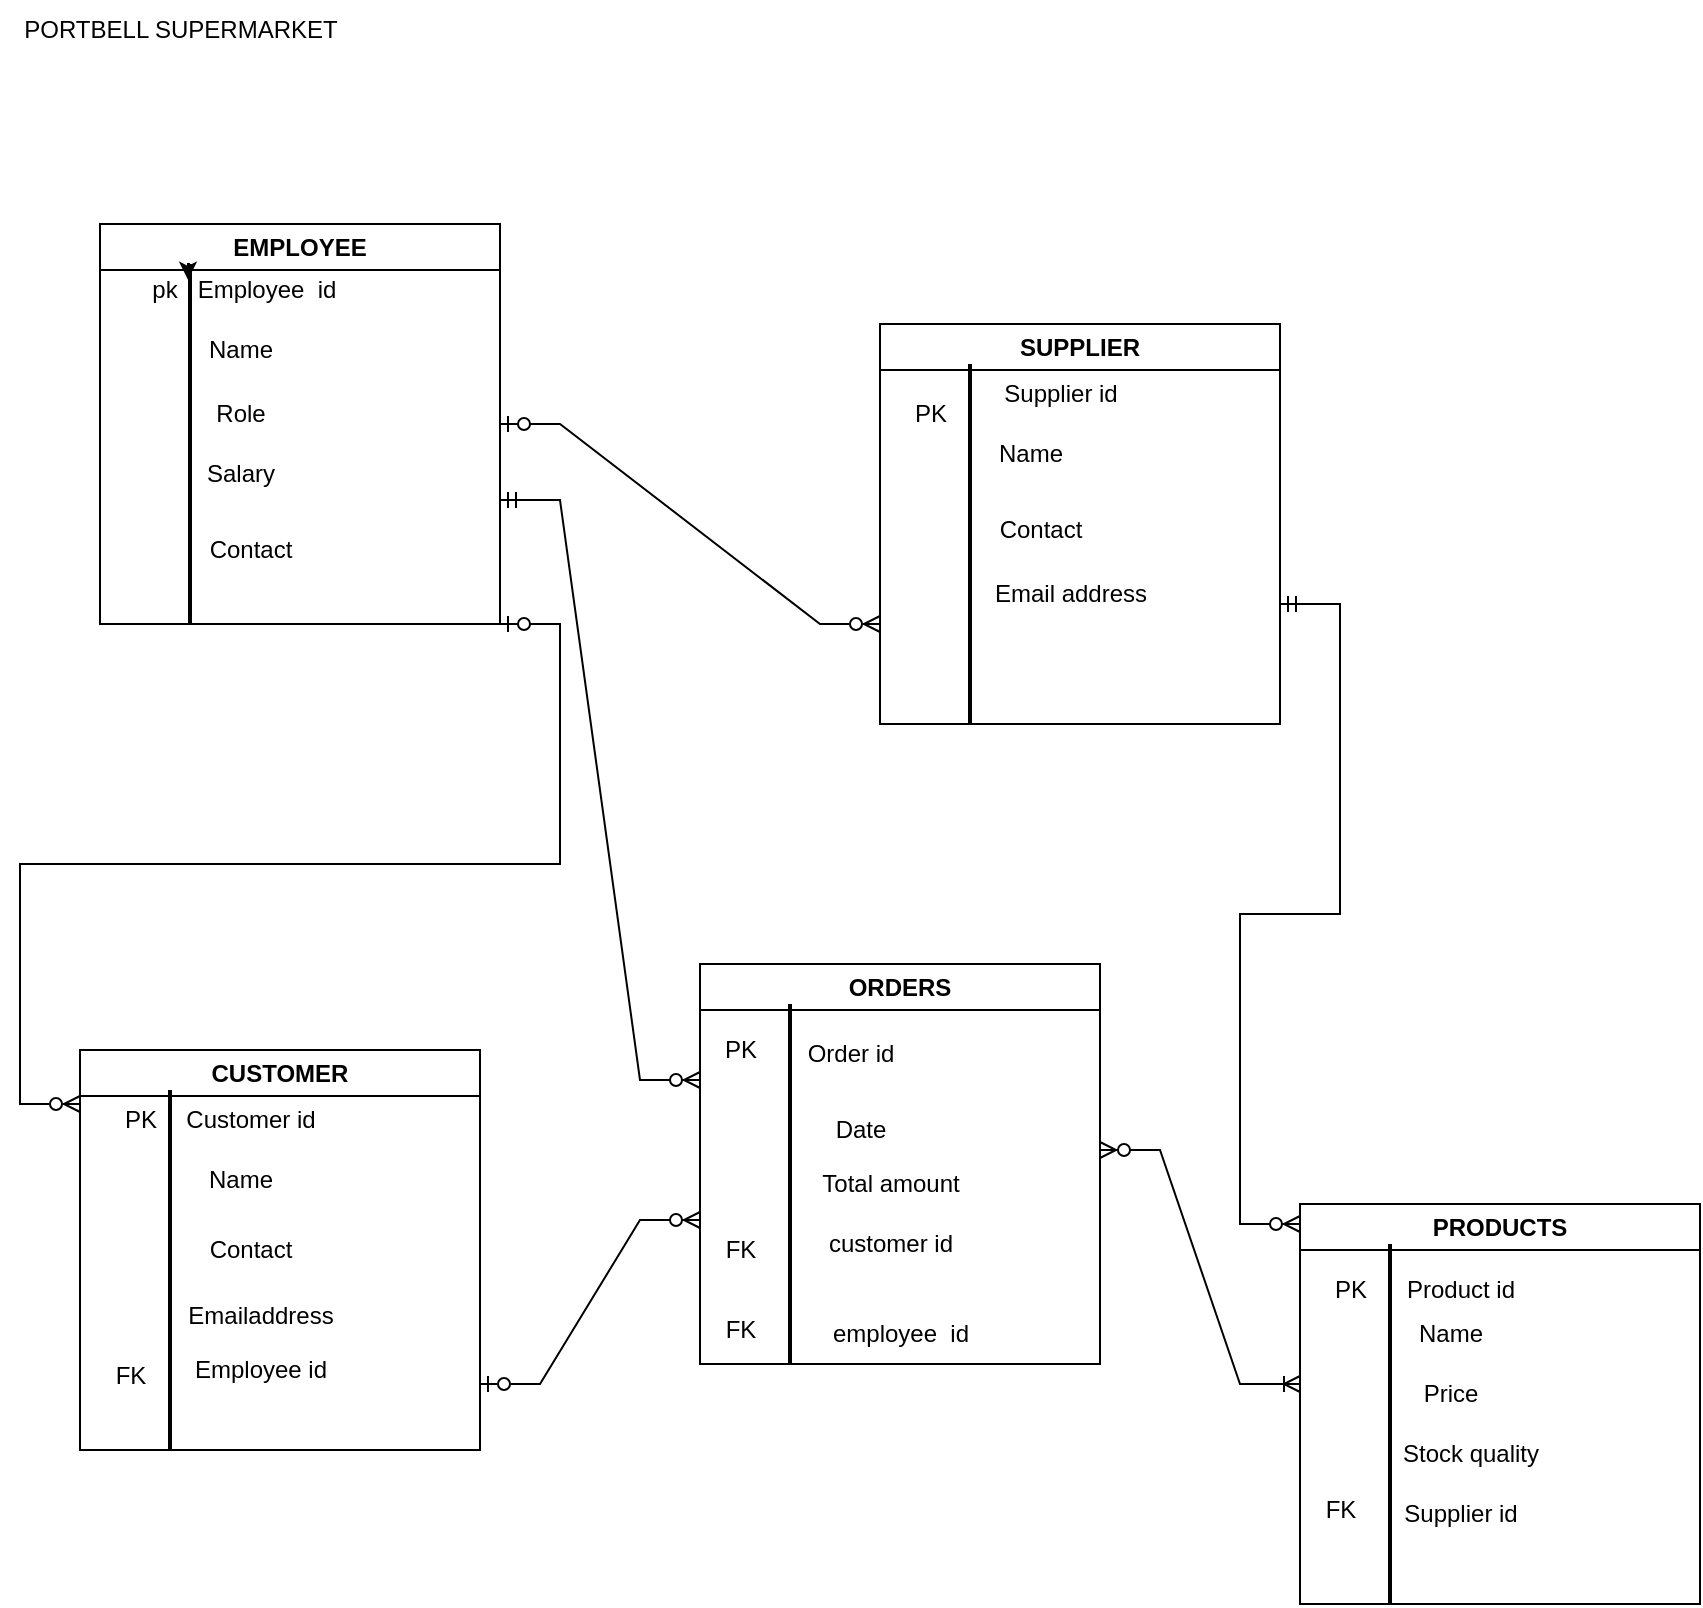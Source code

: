 <mxfile version="26.0.9">
  <diagram name="Page-1" id="f-5dMOO15jSucIWZX_fJ">
    <mxGraphModel dx="2204" dy="1764" grid="1" gridSize="10" guides="1" tooltips="1" connect="1" arrows="1" fold="1" page="1" pageScale="1" pageWidth="850" pageHeight="1100" math="0" shadow="0">
      <root>
        <mxCell id="0" />
        <mxCell id="1" parent="0" />
        <mxCell id="t8_BjcxqpDfsJ_-lMbPJ-18" value="EMPLOYEE" style="swimlane;whiteSpace=wrap;html=1;" parent="1" vertex="1">
          <mxGeometry x="30" y="-10" width="200" height="200" as="geometry">
            <mxRectangle x="60" y="40" width="110" height="30" as="alternateBounds" />
          </mxGeometry>
        </mxCell>
        <mxCell id="t8_BjcxqpDfsJ_-lMbPJ-20" value="&amp;nbsp;pk&amp;nbsp; &amp;nbsp;Employee&amp;nbsp; id" style="text;html=1;align=center;verticalAlign=middle;resizable=0;points=[];autosize=1;strokeColor=none;fillColor=none;" parent="t8_BjcxqpDfsJ_-lMbPJ-18" vertex="1">
          <mxGeometry x="10" y="18" width="120" height="30" as="geometry" />
        </mxCell>
        <mxCell id="t8_BjcxqpDfsJ_-lMbPJ-21" value="" style="line;strokeWidth=2;direction=south;html=1;" parent="t8_BjcxqpDfsJ_-lMbPJ-18" vertex="1">
          <mxGeometry x="40" y="20" width="10" height="180" as="geometry" />
        </mxCell>
        <mxCell id="t8_BjcxqpDfsJ_-lMbPJ-22" value="Name" style="text;html=1;align=center;verticalAlign=middle;resizable=0;points=[];autosize=1;strokeColor=none;fillColor=none;" parent="t8_BjcxqpDfsJ_-lMbPJ-18" vertex="1">
          <mxGeometry x="40" y="48" width="60" height="30" as="geometry" />
        </mxCell>
        <mxCell id="t8_BjcxqpDfsJ_-lMbPJ-24" value="Role" style="text;html=1;align=center;verticalAlign=middle;resizable=0;points=[];autosize=1;strokeColor=none;fillColor=none;" parent="t8_BjcxqpDfsJ_-lMbPJ-18" vertex="1">
          <mxGeometry x="45" y="80" width="50" height="30" as="geometry" />
        </mxCell>
        <mxCell id="t8_BjcxqpDfsJ_-lMbPJ-25" value="Salary" style="text;html=1;align=center;verticalAlign=middle;resizable=0;points=[];autosize=1;strokeColor=none;fillColor=none;" parent="t8_BjcxqpDfsJ_-lMbPJ-18" vertex="1">
          <mxGeometry x="40" y="110" width="60" height="30" as="geometry" />
        </mxCell>
        <mxCell id="t8_BjcxqpDfsJ_-lMbPJ-26" value="Contact" style="text;html=1;align=center;verticalAlign=middle;resizable=0;points=[];autosize=1;strokeColor=none;fillColor=none;" parent="t8_BjcxqpDfsJ_-lMbPJ-18" vertex="1">
          <mxGeometry x="45" y="148" width="60" height="30" as="geometry" />
        </mxCell>
        <mxCell id="htDClCVsJIGm92i_1OlT-2" style="edgeStyle=orthogonalEdgeStyle;rounded=0;orthogonalLoop=1;jettySize=auto;html=1;exitX=0;exitY=0.5;exitDx=0;exitDy=0;exitPerimeter=0;entryX=0.044;entryY=0.6;entryDx=0;entryDy=0;entryPerimeter=0;" edge="1" parent="t8_BjcxqpDfsJ_-lMbPJ-18" source="t8_BjcxqpDfsJ_-lMbPJ-21" target="t8_BjcxqpDfsJ_-lMbPJ-21">
          <mxGeometry relative="1" as="geometry" />
        </mxCell>
        <mxCell id="t8_BjcxqpDfsJ_-lMbPJ-27" value="CUSTOMER" style="swimlane;whiteSpace=wrap;html=1;" parent="1" vertex="1">
          <mxGeometry x="20" y="403" width="200" height="200" as="geometry" />
        </mxCell>
        <mxCell id="t8_BjcxqpDfsJ_-lMbPJ-28" value="" style="line;strokeWidth=2;direction=south;html=1;" parent="t8_BjcxqpDfsJ_-lMbPJ-27" vertex="1">
          <mxGeometry x="40" y="20" width="10" height="180" as="geometry" />
        </mxCell>
        <mxCell id="t8_BjcxqpDfsJ_-lMbPJ-29" value="PK" style="text;html=1;align=center;verticalAlign=middle;resizable=0;points=[];autosize=1;strokeColor=none;fillColor=none;" parent="t8_BjcxqpDfsJ_-lMbPJ-27" vertex="1">
          <mxGeometry x="10" y="20" width="40" height="30" as="geometry" />
        </mxCell>
        <mxCell id="t8_BjcxqpDfsJ_-lMbPJ-30" value="Customer id" style="text;html=1;align=center;verticalAlign=middle;resizable=0;points=[];autosize=1;strokeColor=none;fillColor=none;" parent="t8_BjcxqpDfsJ_-lMbPJ-27" vertex="1">
          <mxGeometry x="40" y="20" width="90" height="30" as="geometry" />
        </mxCell>
        <mxCell id="t8_BjcxqpDfsJ_-lMbPJ-31" value="Name" style="text;html=1;align=center;verticalAlign=middle;resizable=0;points=[];autosize=1;strokeColor=none;fillColor=none;" parent="t8_BjcxqpDfsJ_-lMbPJ-27" vertex="1">
          <mxGeometry x="50" y="50" width="60" height="30" as="geometry" />
        </mxCell>
        <mxCell id="t8_BjcxqpDfsJ_-lMbPJ-35" value="Emailaddress" style="text;html=1;align=center;verticalAlign=middle;resizable=0;points=[];autosize=1;strokeColor=none;fillColor=none;" parent="t8_BjcxqpDfsJ_-lMbPJ-27" vertex="1">
          <mxGeometry x="40" y="118" width="100" height="30" as="geometry" />
        </mxCell>
        <mxCell id="t8_BjcxqpDfsJ_-lMbPJ-47" value="Employee id" style="text;html=1;align=center;verticalAlign=middle;resizable=0;points=[];autosize=1;strokeColor=none;fillColor=none;" parent="t8_BjcxqpDfsJ_-lMbPJ-27" vertex="1">
          <mxGeometry x="45" y="145" width="90" height="30" as="geometry" />
        </mxCell>
        <mxCell id="t8_BjcxqpDfsJ_-lMbPJ-32" value="Contact" style="text;html=1;align=center;verticalAlign=middle;resizable=0;points=[];autosize=1;strokeColor=none;fillColor=none;" parent="t8_BjcxqpDfsJ_-lMbPJ-27" vertex="1">
          <mxGeometry x="55" y="85" width="60" height="30" as="geometry" />
        </mxCell>
        <mxCell id="t8_BjcxqpDfsJ_-lMbPJ-46" value="FK" style="text;html=1;align=center;verticalAlign=middle;resizable=0;points=[];autosize=1;strokeColor=none;fillColor=none;" parent="t8_BjcxqpDfsJ_-lMbPJ-27" vertex="1">
          <mxGeometry x="5" y="148" width="40" height="30" as="geometry" />
        </mxCell>
        <mxCell id="t8_BjcxqpDfsJ_-lMbPJ-36" value="SUPPLIER" style="swimlane;whiteSpace=wrap;html=1;" parent="1" vertex="1">
          <mxGeometry x="420" y="40" width="200" height="200" as="geometry" />
        </mxCell>
        <mxCell id="t8_BjcxqpDfsJ_-lMbPJ-37" value="" style="line;strokeWidth=2;direction=south;html=1;" parent="t8_BjcxqpDfsJ_-lMbPJ-36" vertex="1">
          <mxGeometry x="40" y="20" width="10" height="180" as="geometry" />
        </mxCell>
        <mxCell id="t8_BjcxqpDfsJ_-lMbPJ-38" value="PK" style="text;html=1;align=center;verticalAlign=middle;resizable=0;points=[];autosize=1;strokeColor=none;fillColor=none;" parent="t8_BjcxqpDfsJ_-lMbPJ-36" vertex="1">
          <mxGeometry x="5" y="30" width="40" height="30" as="geometry" />
        </mxCell>
        <mxCell id="t8_BjcxqpDfsJ_-lMbPJ-39" value="Supplier id" style="text;html=1;align=center;verticalAlign=middle;resizable=0;points=[];autosize=1;strokeColor=none;fillColor=none;" parent="t8_BjcxqpDfsJ_-lMbPJ-36" vertex="1">
          <mxGeometry x="50" y="20" width="80" height="30" as="geometry" />
        </mxCell>
        <mxCell id="t8_BjcxqpDfsJ_-lMbPJ-40" value="Name" style="text;html=1;align=center;verticalAlign=middle;resizable=0;points=[];autosize=1;strokeColor=none;fillColor=none;" parent="t8_BjcxqpDfsJ_-lMbPJ-36" vertex="1">
          <mxGeometry x="45" y="50" width="60" height="30" as="geometry" />
        </mxCell>
        <mxCell id="t8_BjcxqpDfsJ_-lMbPJ-42" value="Email address" style="text;html=1;align=center;verticalAlign=middle;resizable=0;points=[];autosize=1;strokeColor=none;fillColor=none;" parent="t8_BjcxqpDfsJ_-lMbPJ-36" vertex="1">
          <mxGeometry x="45" y="120" width="100" height="30" as="geometry" />
        </mxCell>
        <mxCell id="t8_BjcxqpDfsJ_-lMbPJ-41" value="Contact" style="text;html=1;align=center;verticalAlign=middle;resizable=0;points=[];autosize=1;strokeColor=none;fillColor=none;" parent="1" vertex="1">
          <mxGeometry x="470" y="128" width="60" height="30" as="geometry" />
        </mxCell>
        <mxCell id="t8_BjcxqpDfsJ_-lMbPJ-44" value="ORDERS" style="swimlane;whiteSpace=wrap;html=1;" parent="1" vertex="1">
          <mxGeometry x="330" y="360" width="200" height="200" as="geometry" />
        </mxCell>
        <mxCell id="t8_BjcxqpDfsJ_-lMbPJ-45" value="" style="line;strokeWidth=2;direction=south;html=1;" parent="t8_BjcxqpDfsJ_-lMbPJ-44" vertex="1">
          <mxGeometry x="40" y="20" width="10" height="180" as="geometry" />
        </mxCell>
        <mxCell id="t8_BjcxqpDfsJ_-lMbPJ-49" value="Order id" style="text;html=1;align=center;verticalAlign=middle;resizable=0;points=[];autosize=1;strokeColor=none;fillColor=none;" parent="t8_BjcxqpDfsJ_-lMbPJ-44" vertex="1">
          <mxGeometry x="40" y="30" width="70" height="30" as="geometry" />
        </mxCell>
        <mxCell id="t8_BjcxqpDfsJ_-lMbPJ-51" value="Total amount" style="text;html=1;align=center;verticalAlign=middle;resizable=0;points=[];autosize=1;strokeColor=none;fillColor=none;" parent="t8_BjcxqpDfsJ_-lMbPJ-44" vertex="1">
          <mxGeometry x="50" y="95" width="90" height="30" as="geometry" />
        </mxCell>
        <mxCell id="t8_BjcxqpDfsJ_-lMbPJ-52" value="customer id" style="text;html=1;align=center;verticalAlign=middle;resizable=0;points=[];autosize=1;strokeColor=none;fillColor=none;" parent="t8_BjcxqpDfsJ_-lMbPJ-44" vertex="1">
          <mxGeometry x="50" y="125" width="90" height="30" as="geometry" />
        </mxCell>
        <mxCell id="t8_BjcxqpDfsJ_-lMbPJ-53" value="employee&amp;nbsp; id" style="text;html=1;align=center;verticalAlign=middle;resizable=0;points=[];autosize=1;strokeColor=none;fillColor=none;" parent="t8_BjcxqpDfsJ_-lMbPJ-44" vertex="1">
          <mxGeometry x="55" y="170" width="90" height="30" as="geometry" />
        </mxCell>
        <mxCell id="t8_BjcxqpDfsJ_-lMbPJ-48" value="PK" style="text;html=1;align=center;verticalAlign=middle;resizable=0;points=[];autosize=1;strokeColor=none;fillColor=none;" parent="1" vertex="1">
          <mxGeometry x="330" y="388" width="40" height="30" as="geometry" />
        </mxCell>
        <mxCell id="t8_BjcxqpDfsJ_-lMbPJ-50" value="Date" style="text;html=1;align=center;verticalAlign=middle;resizable=0;points=[];autosize=1;strokeColor=none;fillColor=none;" parent="1" vertex="1">
          <mxGeometry x="385" y="428" width="50" height="30" as="geometry" />
        </mxCell>
        <mxCell id="t8_BjcxqpDfsJ_-lMbPJ-54" value="FK" style="text;html=1;align=center;verticalAlign=middle;resizable=0;points=[];autosize=1;strokeColor=none;fillColor=none;" parent="1" vertex="1">
          <mxGeometry x="330" y="488" width="40" height="30" as="geometry" />
        </mxCell>
        <mxCell id="t8_BjcxqpDfsJ_-lMbPJ-56" value="FK" style="text;html=1;align=center;verticalAlign=middle;resizable=0;points=[];autosize=1;strokeColor=none;fillColor=none;" parent="1" vertex="1">
          <mxGeometry x="330" y="528" width="40" height="30" as="geometry" />
        </mxCell>
        <mxCell id="t8_BjcxqpDfsJ_-lMbPJ-57" value="PRODUCTS" style="swimlane;whiteSpace=wrap;html=1;" parent="1" vertex="1">
          <mxGeometry x="630" y="480" width="200" height="200" as="geometry" />
        </mxCell>
        <mxCell id="t8_BjcxqpDfsJ_-lMbPJ-58" value="" style="line;strokeWidth=2;direction=south;html=1;" parent="t8_BjcxqpDfsJ_-lMbPJ-57" vertex="1">
          <mxGeometry x="40" y="20" width="10" height="180" as="geometry" />
        </mxCell>
        <mxCell id="t8_BjcxqpDfsJ_-lMbPJ-59" value="PK" style="text;html=1;align=center;verticalAlign=middle;resizable=0;points=[];autosize=1;strokeColor=none;fillColor=none;" parent="t8_BjcxqpDfsJ_-lMbPJ-57" vertex="1">
          <mxGeometry x="5" y="28" width="40" height="30" as="geometry" />
        </mxCell>
        <mxCell id="t8_BjcxqpDfsJ_-lMbPJ-62" value="Product id" style="text;html=1;align=center;verticalAlign=middle;resizable=0;points=[];autosize=1;strokeColor=none;fillColor=none;" parent="t8_BjcxqpDfsJ_-lMbPJ-57" vertex="1">
          <mxGeometry x="40" y="28" width="80" height="30" as="geometry" />
        </mxCell>
        <mxCell id="t8_BjcxqpDfsJ_-lMbPJ-63" value="Name" style="text;html=1;align=center;verticalAlign=middle;resizable=0;points=[];autosize=1;strokeColor=none;fillColor=none;" parent="t8_BjcxqpDfsJ_-lMbPJ-57" vertex="1">
          <mxGeometry x="45" y="50" width="60" height="30" as="geometry" />
        </mxCell>
        <mxCell id="t8_BjcxqpDfsJ_-lMbPJ-65" value="Price" style="text;html=1;align=center;verticalAlign=middle;resizable=0;points=[];autosize=1;strokeColor=none;fillColor=none;" parent="t8_BjcxqpDfsJ_-lMbPJ-57" vertex="1">
          <mxGeometry x="50" y="80" width="50" height="30" as="geometry" />
        </mxCell>
        <mxCell id="t8_BjcxqpDfsJ_-lMbPJ-64" value="Stock quality" style="text;html=1;align=center;verticalAlign=middle;resizable=0;points=[];autosize=1;strokeColor=none;fillColor=none;" parent="t8_BjcxqpDfsJ_-lMbPJ-57" vertex="1">
          <mxGeometry x="40" y="110" width="90" height="30" as="geometry" />
        </mxCell>
        <mxCell id="t8_BjcxqpDfsJ_-lMbPJ-66" value="Supplier id" style="text;html=1;align=center;verticalAlign=middle;resizable=0;points=[];autosize=1;strokeColor=none;fillColor=none;" parent="t8_BjcxqpDfsJ_-lMbPJ-57" vertex="1">
          <mxGeometry x="40" y="140" width="80" height="30" as="geometry" />
        </mxCell>
        <mxCell id="t8_BjcxqpDfsJ_-lMbPJ-67" value="FK" style="text;html=1;align=center;verticalAlign=middle;resizable=0;points=[];autosize=1;strokeColor=none;fillColor=none;" parent="1" vertex="1">
          <mxGeometry x="630" y="618" width="40" height="30" as="geometry" />
        </mxCell>
        <mxCell id="t8_BjcxqpDfsJ_-lMbPJ-70" value="" style="edgeStyle=entityRelationEdgeStyle;fontSize=12;html=1;endArrow=ERoneToMany;startArrow=ERzeroToMany;rounded=0;" parent="1" edge="1">
          <mxGeometry width="100" height="100" relative="1" as="geometry">
            <mxPoint x="530" y="453" as="sourcePoint" />
            <mxPoint x="630" y="570" as="targetPoint" />
          </mxGeometry>
        </mxCell>
        <mxCell id="t8_BjcxqpDfsJ_-lMbPJ-71" value="" style="edgeStyle=entityRelationEdgeStyle;fontSize=12;html=1;endArrow=ERzeroToMany;startArrow=ERzeroToOne;rounded=0;" parent="1" edge="1">
          <mxGeometry width="100" height="100" relative="1" as="geometry">
            <mxPoint x="220" y="570" as="sourcePoint" />
            <mxPoint x="330" y="488" as="targetPoint" />
          </mxGeometry>
        </mxCell>
        <mxCell id="t8_BjcxqpDfsJ_-lMbPJ-72" value="" style="edgeStyle=entityRelationEdgeStyle;fontSize=12;html=1;endArrow=ERzeroToMany;startArrow=ERmandOne;rounded=0;" parent="1" edge="1">
          <mxGeometry width="100" height="100" relative="1" as="geometry">
            <mxPoint x="230" y="128" as="sourcePoint" />
            <mxPoint x="330" y="418" as="targetPoint" />
            <Array as="points">
              <mxPoint x="280" y="8" />
            </Array>
          </mxGeometry>
        </mxCell>
        <mxCell id="t8_BjcxqpDfsJ_-lMbPJ-74" value="" style="edgeStyle=entityRelationEdgeStyle;fontSize=12;html=1;endArrow=ERzeroToMany;startArrow=ERzeroToOne;rounded=0;exitX=1;exitY=1;exitDx=0;exitDy=0;" parent="1" source="t8_BjcxqpDfsJ_-lMbPJ-18" edge="1">
          <mxGeometry width="100" height="100" relative="1" as="geometry">
            <mxPoint x="230" y="210" as="sourcePoint" />
            <mxPoint x="20" y="430" as="targetPoint" />
            <Array as="points">
              <mxPoint x="-80" y="310" />
            </Array>
          </mxGeometry>
        </mxCell>
        <mxCell id="t8_BjcxqpDfsJ_-lMbPJ-75" value="" style="edgeStyle=entityRelationEdgeStyle;fontSize=12;html=1;endArrow=ERzeroToMany;startArrow=ERmandOne;rounded=0;entryX=0;entryY=0.05;entryDx=0;entryDy=0;entryPerimeter=0;" parent="1" target="t8_BjcxqpDfsJ_-lMbPJ-57" edge="1">
          <mxGeometry width="100" height="100" relative="1" as="geometry">
            <mxPoint x="620" y="180" as="sourcePoint" />
            <mxPoint x="720" y="80" as="targetPoint" />
          </mxGeometry>
        </mxCell>
        <mxCell id="t8_BjcxqpDfsJ_-lMbPJ-76" value="" style="edgeStyle=entityRelationEdgeStyle;fontSize=12;html=1;endArrow=ERzeroToMany;startArrow=ERzeroToOne;rounded=0;entryX=0;entryY=0.75;entryDx=0;entryDy=0;" parent="1" target="t8_BjcxqpDfsJ_-lMbPJ-36" edge="1">
          <mxGeometry width="100" height="100" relative="1" as="geometry">
            <mxPoint x="230" y="90" as="sourcePoint" />
            <mxPoint x="330" y="-10" as="targetPoint" />
          </mxGeometry>
        </mxCell>
        <mxCell id="htDClCVsJIGm92i_1OlT-1" value="PORTBELL SUPERMARKET" style="text;html=1;align=center;verticalAlign=middle;resizable=0;points=[];autosize=1;strokeColor=none;fillColor=none;" vertex="1" parent="1">
          <mxGeometry x="-20" y="-122" width="180" height="30" as="geometry" />
        </mxCell>
      </root>
    </mxGraphModel>
  </diagram>
</mxfile>
